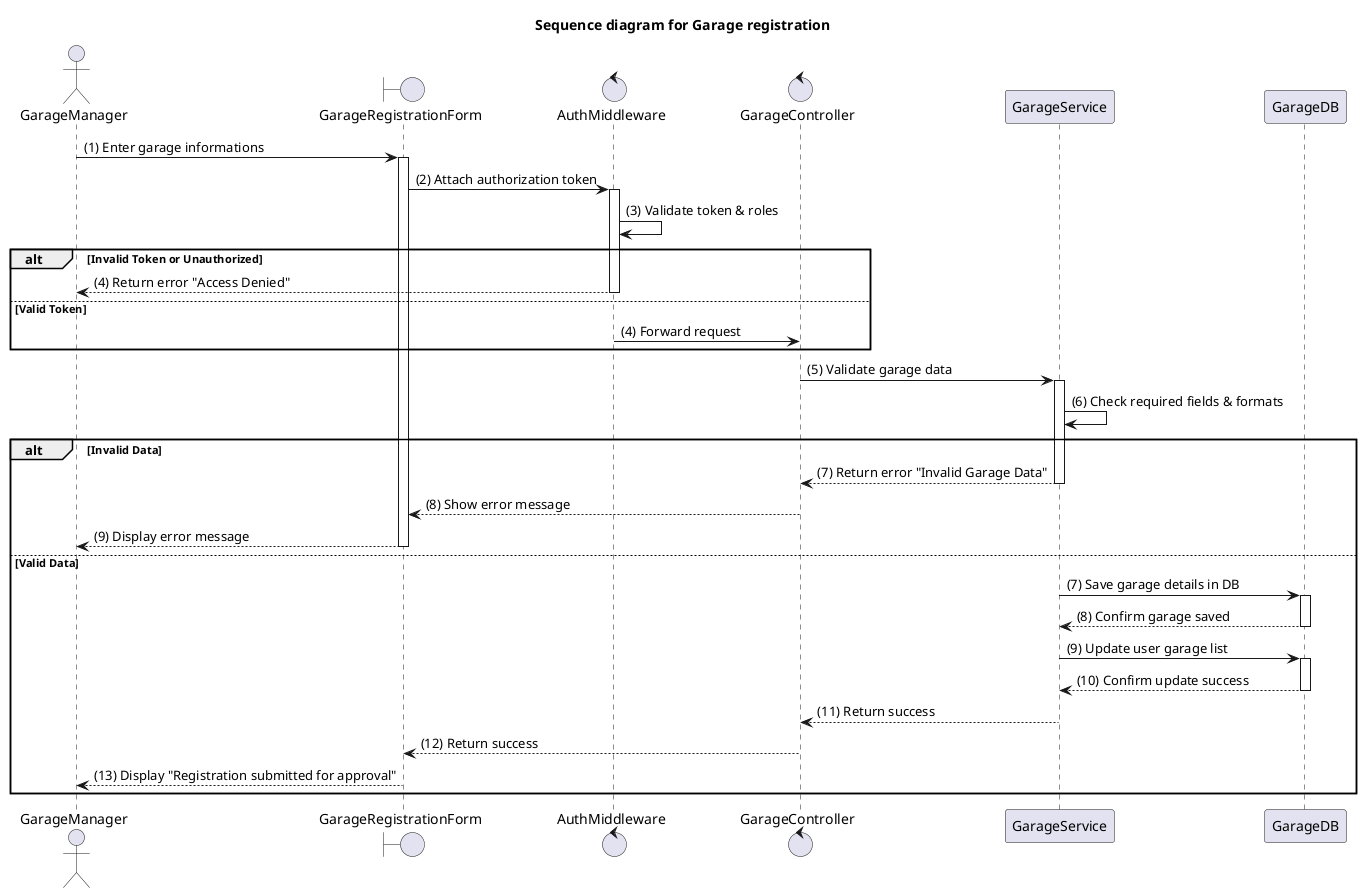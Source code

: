@startuml

title Sequence diagram for Garage registration

actor GarageManager
boundary GarageRegistrationForm
control AuthMiddleware
control GarageController
participant GarageService
participant Database as "GarageDB"

GarageManager -> GarageRegistrationForm: (1) Enter garage informations
activate GarageRegistrationForm
GarageRegistrationForm -> AuthMiddleware: (2) Attach authorization token
activate AuthMiddleware
AuthMiddleware -> AuthMiddleware: (3) Validate token & roles
alt Invalid Token or Unauthorized
    AuthMiddleware --> GarageManager: (4) Return error "Access Denied"
    deactivate AuthMiddleware
else Valid Token
    AuthMiddleware -> GarageController: (4) Forward request
    deactivate AuthMiddleware
end

GarageController -> GarageService: (5) Validate garage data
activate GarageService
GarageService -> GarageService: (6) Check required fields & formats
alt Invalid Data
    GarageService --> GarageController: (7) Return error "Invalid Garage Data"
    deactivate GarageService
    GarageController --> GarageRegistrationForm: (8) Show error message
    deactivate GarageController
    GarageRegistrationForm --> GarageManager: (9) Display error message
    deactivate GarageRegistrationForm
else Valid Data
    GarageService -> Database: (7) Save garage details in DB
    activate Database
    Database --> GarageService: (8) Confirm garage saved
    deactivate Database
    GarageService -> Database: (9) Update user garage list
    activate Database
    Database --> GarageService: (10) Confirm update success
    deactivate Database
    GarageService --> GarageController: (11) Return success
    deactivate GarageService
    GarageController --> GarageRegistrationForm: (12) Return success
    deactivate GarageController
    GarageRegistrationForm --> GarageManager: (13) Display "Registration submitted for approval"
    deactivate GarageRegistrationForm
end

@enduml
